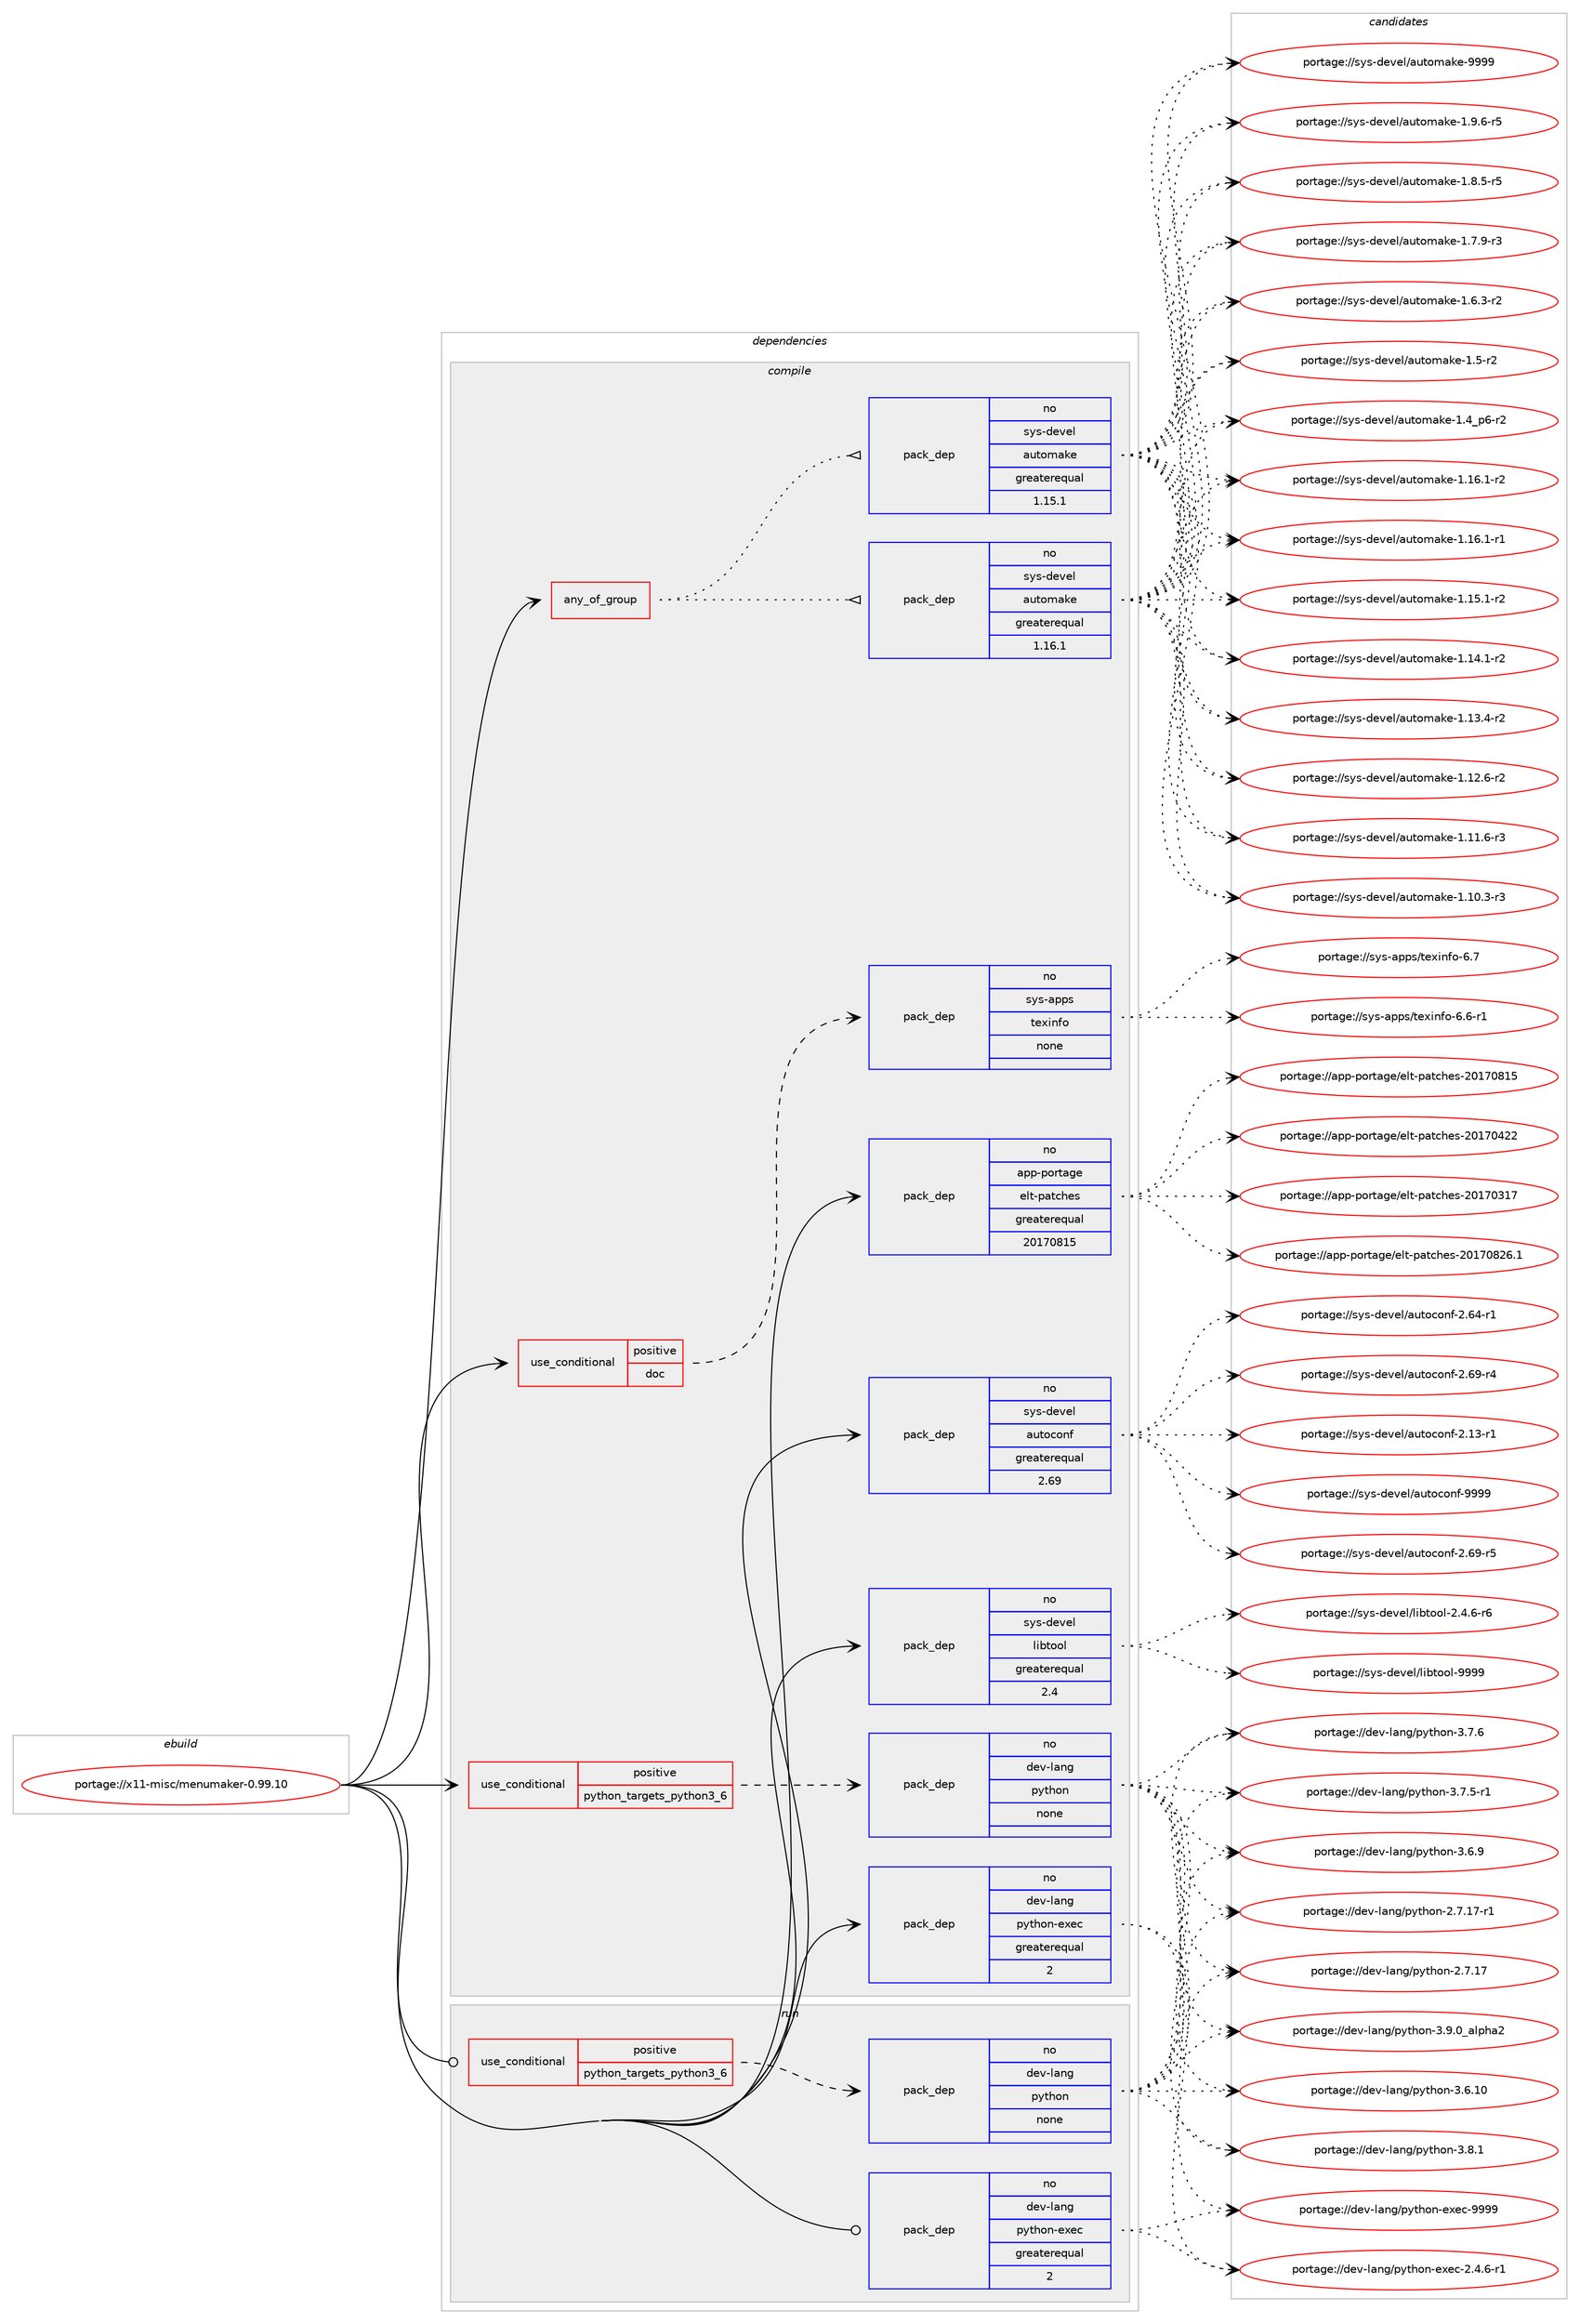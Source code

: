 digraph prolog {

# *************
# Graph options
# *************

newrank=true;
concentrate=true;
compound=true;
graph [rankdir=LR,fontname=Helvetica,fontsize=10,ranksep=1.5];#, ranksep=2.5, nodesep=0.2];
edge  [arrowhead=vee];
node  [fontname=Helvetica,fontsize=10];

# **********
# The ebuild
# **********

subgraph cluster_leftcol {
color=gray;
rank=same;
label=<<i>ebuild</i>>;
id [label="portage://x11-misc/menumaker-0.99.10", color=red, width=4, href="../x11-misc/menumaker-0.99.10.svg"];
}

# ****************
# The dependencies
# ****************

subgraph cluster_midcol {
color=gray;
label=<<i>dependencies</i>>;
subgraph cluster_compile {
fillcolor="#eeeeee";
style=filled;
label=<<i>compile</i>>;
subgraph any215 {
dependency13936 [label=<<TABLE BORDER="0" CELLBORDER="1" CELLSPACING="0" CELLPADDING="4"><TR><TD CELLPADDING="10">any_of_group</TD></TR></TABLE>>, shape=none, color=red];subgraph pack11767 {
dependency13937 [label=<<TABLE BORDER="0" CELLBORDER="1" CELLSPACING="0" CELLPADDING="4" WIDTH="220"><TR><TD ROWSPAN="6" CELLPADDING="30">pack_dep</TD></TR><TR><TD WIDTH="110">no</TD></TR><TR><TD>sys-devel</TD></TR><TR><TD>automake</TD></TR><TR><TD>greaterequal</TD></TR><TR><TD>1.16.1</TD></TR></TABLE>>, shape=none, color=blue];
}
dependency13936:e -> dependency13937:w [weight=20,style="dotted",arrowhead="oinv"];
subgraph pack11768 {
dependency13938 [label=<<TABLE BORDER="0" CELLBORDER="1" CELLSPACING="0" CELLPADDING="4" WIDTH="220"><TR><TD ROWSPAN="6" CELLPADDING="30">pack_dep</TD></TR><TR><TD WIDTH="110">no</TD></TR><TR><TD>sys-devel</TD></TR><TR><TD>automake</TD></TR><TR><TD>greaterequal</TD></TR><TR><TD>1.15.1</TD></TR></TABLE>>, shape=none, color=blue];
}
dependency13936:e -> dependency13938:w [weight=20,style="dotted",arrowhead="oinv"];
}
id:e -> dependency13936:w [weight=20,style="solid",arrowhead="vee"];
subgraph cond1942 {
dependency13939 [label=<<TABLE BORDER="0" CELLBORDER="1" CELLSPACING="0" CELLPADDING="4"><TR><TD ROWSPAN="3" CELLPADDING="10">use_conditional</TD></TR><TR><TD>positive</TD></TR><TR><TD>doc</TD></TR></TABLE>>, shape=none, color=red];
subgraph pack11769 {
dependency13940 [label=<<TABLE BORDER="0" CELLBORDER="1" CELLSPACING="0" CELLPADDING="4" WIDTH="220"><TR><TD ROWSPAN="6" CELLPADDING="30">pack_dep</TD></TR><TR><TD WIDTH="110">no</TD></TR><TR><TD>sys-apps</TD></TR><TR><TD>texinfo</TD></TR><TR><TD>none</TD></TR><TR><TD></TD></TR></TABLE>>, shape=none, color=blue];
}
dependency13939:e -> dependency13940:w [weight=20,style="dashed",arrowhead="vee"];
}
id:e -> dependency13939:w [weight=20,style="solid",arrowhead="vee"];
subgraph cond1943 {
dependency13941 [label=<<TABLE BORDER="0" CELLBORDER="1" CELLSPACING="0" CELLPADDING="4"><TR><TD ROWSPAN="3" CELLPADDING="10">use_conditional</TD></TR><TR><TD>positive</TD></TR><TR><TD>python_targets_python3_6</TD></TR></TABLE>>, shape=none, color=red];
subgraph pack11770 {
dependency13942 [label=<<TABLE BORDER="0" CELLBORDER="1" CELLSPACING="0" CELLPADDING="4" WIDTH="220"><TR><TD ROWSPAN="6" CELLPADDING="30">pack_dep</TD></TR><TR><TD WIDTH="110">no</TD></TR><TR><TD>dev-lang</TD></TR><TR><TD>python</TD></TR><TR><TD>none</TD></TR><TR><TD></TD></TR></TABLE>>, shape=none, color=blue];
}
dependency13941:e -> dependency13942:w [weight=20,style="dashed",arrowhead="vee"];
}
id:e -> dependency13941:w [weight=20,style="solid",arrowhead="vee"];
subgraph pack11771 {
dependency13943 [label=<<TABLE BORDER="0" CELLBORDER="1" CELLSPACING="0" CELLPADDING="4" WIDTH="220"><TR><TD ROWSPAN="6" CELLPADDING="30">pack_dep</TD></TR><TR><TD WIDTH="110">no</TD></TR><TR><TD>app-portage</TD></TR><TR><TD>elt-patches</TD></TR><TR><TD>greaterequal</TD></TR><TR><TD>20170815</TD></TR></TABLE>>, shape=none, color=blue];
}
id:e -> dependency13943:w [weight=20,style="solid",arrowhead="vee"];
subgraph pack11772 {
dependency13944 [label=<<TABLE BORDER="0" CELLBORDER="1" CELLSPACING="0" CELLPADDING="4" WIDTH="220"><TR><TD ROWSPAN="6" CELLPADDING="30">pack_dep</TD></TR><TR><TD WIDTH="110">no</TD></TR><TR><TD>dev-lang</TD></TR><TR><TD>python-exec</TD></TR><TR><TD>greaterequal</TD></TR><TR><TD>2</TD></TR></TABLE>>, shape=none, color=blue];
}
id:e -> dependency13944:w [weight=20,style="solid",arrowhead="vee"];
subgraph pack11773 {
dependency13945 [label=<<TABLE BORDER="0" CELLBORDER="1" CELLSPACING="0" CELLPADDING="4" WIDTH="220"><TR><TD ROWSPAN="6" CELLPADDING="30">pack_dep</TD></TR><TR><TD WIDTH="110">no</TD></TR><TR><TD>sys-devel</TD></TR><TR><TD>autoconf</TD></TR><TR><TD>greaterequal</TD></TR><TR><TD>2.69</TD></TR></TABLE>>, shape=none, color=blue];
}
id:e -> dependency13945:w [weight=20,style="solid",arrowhead="vee"];
subgraph pack11774 {
dependency13946 [label=<<TABLE BORDER="0" CELLBORDER="1" CELLSPACING="0" CELLPADDING="4" WIDTH="220"><TR><TD ROWSPAN="6" CELLPADDING="30">pack_dep</TD></TR><TR><TD WIDTH="110">no</TD></TR><TR><TD>sys-devel</TD></TR><TR><TD>libtool</TD></TR><TR><TD>greaterequal</TD></TR><TR><TD>2.4</TD></TR></TABLE>>, shape=none, color=blue];
}
id:e -> dependency13946:w [weight=20,style="solid",arrowhead="vee"];
}
subgraph cluster_compileandrun {
fillcolor="#eeeeee";
style=filled;
label=<<i>compile and run</i>>;
}
subgraph cluster_run {
fillcolor="#eeeeee";
style=filled;
label=<<i>run</i>>;
subgraph cond1944 {
dependency13947 [label=<<TABLE BORDER="0" CELLBORDER="1" CELLSPACING="0" CELLPADDING="4"><TR><TD ROWSPAN="3" CELLPADDING="10">use_conditional</TD></TR><TR><TD>positive</TD></TR><TR><TD>python_targets_python3_6</TD></TR></TABLE>>, shape=none, color=red];
subgraph pack11775 {
dependency13948 [label=<<TABLE BORDER="0" CELLBORDER="1" CELLSPACING="0" CELLPADDING="4" WIDTH="220"><TR><TD ROWSPAN="6" CELLPADDING="30">pack_dep</TD></TR><TR><TD WIDTH="110">no</TD></TR><TR><TD>dev-lang</TD></TR><TR><TD>python</TD></TR><TR><TD>none</TD></TR><TR><TD></TD></TR></TABLE>>, shape=none, color=blue];
}
dependency13947:e -> dependency13948:w [weight=20,style="dashed",arrowhead="vee"];
}
id:e -> dependency13947:w [weight=20,style="solid",arrowhead="odot"];
subgraph pack11776 {
dependency13949 [label=<<TABLE BORDER="0" CELLBORDER="1" CELLSPACING="0" CELLPADDING="4" WIDTH="220"><TR><TD ROWSPAN="6" CELLPADDING="30">pack_dep</TD></TR><TR><TD WIDTH="110">no</TD></TR><TR><TD>dev-lang</TD></TR><TR><TD>python-exec</TD></TR><TR><TD>greaterequal</TD></TR><TR><TD>2</TD></TR></TABLE>>, shape=none, color=blue];
}
id:e -> dependency13949:w [weight=20,style="solid",arrowhead="odot"];
}
}

# **************
# The candidates
# **************

subgraph cluster_choices {
rank=same;
color=gray;
label=<<i>candidates</i>>;

subgraph choice11767 {
color=black;
nodesep=1;
choice115121115451001011181011084797117116111109971071014557575757 [label="portage://sys-devel/automake-9999", color=red, width=4,href="../sys-devel/automake-9999.svg"];
choice115121115451001011181011084797117116111109971071014549465746544511453 [label="portage://sys-devel/automake-1.9.6-r5", color=red, width=4,href="../sys-devel/automake-1.9.6-r5.svg"];
choice115121115451001011181011084797117116111109971071014549465646534511453 [label="portage://sys-devel/automake-1.8.5-r5", color=red, width=4,href="../sys-devel/automake-1.8.5-r5.svg"];
choice115121115451001011181011084797117116111109971071014549465546574511451 [label="portage://sys-devel/automake-1.7.9-r3", color=red, width=4,href="../sys-devel/automake-1.7.9-r3.svg"];
choice115121115451001011181011084797117116111109971071014549465446514511450 [label="portage://sys-devel/automake-1.6.3-r2", color=red, width=4,href="../sys-devel/automake-1.6.3-r2.svg"];
choice11512111545100101118101108479711711611110997107101454946534511450 [label="portage://sys-devel/automake-1.5-r2", color=red, width=4,href="../sys-devel/automake-1.5-r2.svg"];
choice115121115451001011181011084797117116111109971071014549465295112544511450 [label="portage://sys-devel/automake-1.4_p6-r2", color=red, width=4,href="../sys-devel/automake-1.4_p6-r2.svg"];
choice11512111545100101118101108479711711611110997107101454946495446494511450 [label="portage://sys-devel/automake-1.16.1-r2", color=red, width=4,href="../sys-devel/automake-1.16.1-r2.svg"];
choice11512111545100101118101108479711711611110997107101454946495446494511449 [label="portage://sys-devel/automake-1.16.1-r1", color=red, width=4,href="../sys-devel/automake-1.16.1-r1.svg"];
choice11512111545100101118101108479711711611110997107101454946495346494511450 [label="portage://sys-devel/automake-1.15.1-r2", color=red, width=4,href="../sys-devel/automake-1.15.1-r2.svg"];
choice11512111545100101118101108479711711611110997107101454946495246494511450 [label="portage://sys-devel/automake-1.14.1-r2", color=red, width=4,href="../sys-devel/automake-1.14.1-r2.svg"];
choice11512111545100101118101108479711711611110997107101454946495146524511450 [label="portage://sys-devel/automake-1.13.4-r2", color=red, width=4,href="../sys-devel/automake-1.13.4-r2.svg"];
choice11512111545100101118101108479711711611110997107101454946495046544511450 [label="portage://sys-devel/automake-1.12.6-r2", color=red, width=4,href="../sys-devel/automake-1.12.6-r2.svg"];
choice11512111545100101118101108479711711611110997107101454946494946544511451 [label="portage://sys-devel/automake-1.11.6-r3", color=red, width=4,href="../sys-devel/automake-1.11.6-r3.svg"];
choice11512111545100101118101108479711711611110997107101454946494846514511451 [label="portage://sys-devel/automake-1.10.3-r3", color=red, width=4,href="../sys-devel/automake-1.10.3-r3.svg"];
dependency13937:e -> choice115121115451001011181011084797117116111109971071014557575757:w [style=dotted,weight="100"];
dependency13937:e -> choice115121115451001011181011084797117116111109971071014549465746544511453:w [style=dotted,weight="100"];
dependency13937:e -> choice115121115451001011181011084797117116111109971071014549465646534511453:w [style=dotted,weight="100"];
dependency13937:e -> choice115121115451001011181011084797117116111109971071014549465546574511451:w [style=dotted,weight="100"];
dependency13937:e -> choice115121115451001011181011084797117116111109971071014549465446514511450:w [style=dotted,weight="100"];
dependency13937:e -> choice11512111545100101118101108479711711611110997107101454946534511450:w [style=dotted,weight="100"];
dependency13937:e -> choice115121115451001011181011084797117116111109971071014549465295112544511450:w [style=dotted,weight="100"];
dependency13937:e -> choice11512111545100101118101108479711711611110997107101454946495446494511450:w [style=dotted,weight="100"];
dependency13937:e -> choice11512111545100101118101108479711711611110997107101454946495446494511449:w [style=dotted,weight="100"];
dependency13937:e -> choice11512111545100101118101108479711711611110997107101454946495346494511450:w [style=dotted,weight="100"];
dependency13937:e -> choice11512111545100101118101108479711711611110997107101454946495246494511450:w [style=dotted,weight="100"];
dependency13937:e -> choice11512111545100101118101108479711711611110997107101454946495146524511450:w [style=dotted,weight="100"];
dependency13937:e -> choice11512111545100101118101108479711711611110997107101454946495046544511450:w [style=dotted,weight="100"];
dependency13937:e -> choice11512111545100101118101108479711711611110997107101454946494946544511451:w [style=dotted,weight="100"];
dependency13937:e -> choice11512111545100101118101108479711711611110997107101454946494846514511451:w [style=dotted,weight="100"];
}
subgraph choice11768 {
color=black;
nodesep=1;
choice115121115451001011181011084797117116111109971071014557575757 [label="portage://sys-devel/automake-9999", color=red, width=4,href="../sys-devel/automake-9999.svg"];
choice115121115451001011181011084797117116111109971071014549465746544511453 [label="portage://sys-devel/automake-1.9.6-r5", color=red, width=4,href="../sys-devel/automake-1.9.6-r5.svg"];
choice115121115451001011181011084797117116111109971071014549465646534511453 [label="portage://sys-devel/automake-1.8.5-r5", color=red, width=4,href="../sys-devel/automake-1.8.5-r5.svg"];
choice115121115451001011181011084797117116111109971071014549465546574511451 [label="portage://sys-devel/automake-1.7.9-r3", color=red, width=4,href="../sys-devel/automake-1.7.9-r3.svg"];
choice115121115451001011181011084797117116111109971071014549465446514511450 [label="portage://sys-devel/automake-1.6.3-r2", color=red, width=4,href="../sys-devel/automake-1.6.3-r2.svg"];
choice11512111545100101118101108479711711611110997107101454946534511450 [label="portage://sys-devel/automake-1.5-r2", color=red, width=4,href="../sys-devel/automake-1.5-r2.svg"];
choice115121115451001011181011084797117116111109971071014549465295112544511450 [label="portage://sys-devel/automake-1.4_p6-r2", color=red, width=4,href="../sys-devel/automake-1.4_p6-r2.svg"];
choice11512111545100101118101108479711711611110997107101454946495446494511450 [label="portage://sys-devel/automake-1.16.1-r2", color=red, width=4,href="../sys-devel/automake-1.16.1-r2.svg"];
choice11512111545100101118101108479711711611110997107101454946495446494511449 [label="portage://sys-devel/automake-1.16.1-r1", color=red, width=4,href="../sys-devel/automake-1.16.1-r1.svg"];
choice11512111545100101118101108479711711611110997107101454946495346494511450 [label="portage://sys-devel/automake-1.15.1-r2", color=red, width=4,href="../sys-devel/automake-1.15.1-r2.svg"];
choice11512111545100101118101108479711711611110997107101454946495246494511450 [label="portage://sys-devel/automake-1.14.1-r2", color=red, width=4,href="../sys-devel/automake-1.14.1-r2.svg"];
choice11512111545100101118101108479711711611110997107101454946495146524511450 [label="portage://sys-devel/automake-1.13.4-r2", color=red, width=4,href="../sys-devel/automake-1.13.4-r2.svg"];
choice11512111545100101118101108479711711611110997107101454946495046544511450 [label="portage://sys-devel/automake-1.12.6-r2", color=red, width=4,href="../sys-devel/automake-1.12.6-r2.svg"];
choice11512111545100101118101108479711711611110997107101454946494946544511451 [label="portage://sys-devel/automake-1.11.6-r3", color=red, width=4,href="../sys-devel/automake-1.11.6-r3.svg"];
choice11512111545100101118101108479711711611110997107101454946494846514511451 [label="portage://sys-devel/automake-1.10.3-r3", color=red, width=4,href="../sys-devel/automake-1.10.3-r3.svg"];
dependency13938:e -> choice115121115451001011181011084797117116111109971071014557575757:w [style=dotted,weight="100"];
dependency13938:e -> choice115121115451001011181011084797117116111109971071014549465746544511453:w [style=dotted,weight="100"];
dependency13938:e -> choice115121115451001011181011084797117116111109971071014549465646534511453:w [style=dotted,weight="100"];
dependency13938:e -> choice115121115451001011181011084797117116111109971071014549465546574511451:w [style=dotted,weight="100"];
dependency13938:e -> choice115121115451001011181011084797117116111109971071014549465446514511450:w [style=dotted,weight="100"];
dependency13938:e -> choice11512111545100101118101108479711711611110997107101454946534511450:w [style=dotted,weight="100"];
dependency13938:e -> choice115121115451001011181011084797117116111109971071014549465295112544511450:w [style=dotted,weight="100"];
dependency13938:e -> choice11512111545100101118101108479711711611110997107101454946495446494511450:w [style=dotted,weight="100"];
dependency13938:e -> choice11512111545100101118101108479711711611110997107101454946495446494511449:w [style=dotted,weight="100"];
dependency13938:e -> choice11512111545100101118101108479711711611110997107101454946495346494511450:w [style=dotted,weight="100"];
dependency13938:e -> choice11512111545100101118101108479711711611110997107101454946495246494511450:w [style=dotted,weight="100"];
dependency13938:e -> choice11512111545100101118101108479711711611110997107101454946495146524511450:w [style=dotted,weight="100"];
dependency13938:e -> choice11512111545100101118101108479711711611110997107101454946495046544511450:w [style=dotted,weight="100"];
dependency13938:e -> choice11512111545100101118101108479711711611110997107101454946494946544511451:w [style=dotted,weight="100"];
dependency13938:e -> choice11512111545100101118101108479711711611110997107101454946494846514511451:w [style=dotted,weight="100"];
}
subgraph choice11769 {
color=black;
nodesep=1;
choice11512111545971121121154711610112010511010211145544655 [label="portage://sys-apps/texinfo-6.7", color=red, width=4,href="../sys-apps/texinfo-6.7.svg"];
choice115121115459711211211547116101120105110102111455446544511449 [label="portage://sys-apps/texinfo-6.6-r1", color=red, width=4,href="../sys-apps/texinfo-6.6-r1.svg"];
dependency13940:e -> choice11512111545971121121154711610112010511010211145544655:w [style=dotted,weight="100"];
dependency13940:e -> choice115121115459711211211547116101120105110102111455446544511449:w [style=dotted,weight="100"];
}
subgraph choice11770 {
color=black;
nodesep=1;
choice10010111845108971101034711212111610411111045514657464895971081121049750 [label="portage://dev-lang/python-3.9.0_alpha2", color=red, width=4,href="../dev-lang/python-3.9.0_alpha2.svg"];
choice100101118451089711010347112121116104111110455146564649 [label="portage://dev-lang/python-3.8.1", color=red, width=4,href="../dev-lang/python-3.8.1.svg"];
choice100101118451089711010347112121116104111110455146554654 [label="portage://dev-lang/python-3.7.6", color=red, width=4,href="../dev-lang/python-3.7.6.svg"];
choice1001011184510897110103471121211161041111104551465546534511449 [label="portage://dev-lang/python-3.7.5-r1", color=red, width=4,href="../dev-lang/python-3.7.5-r1.svg"];
choice100101118451089711010347112121116104111110455146544657 [label="portage://dev-lang/python-3.6.9", color=red, width=4,href="../dev-lang/python-3.6.9.svg"];
choice10010111845108971101034711212111610411111045514654464948 [label="portage://dev-lang/python-3.6.10", color=red, width=4,href="../dev-lang/python-3.6.10.svg"];
choice100101118451089711010347112121116104111110455046554649554511449 [label="portage://dev-lang/python-2.7.17-r1", color=red, width=4,href="../dev-lang/python-2.7.17-r1.svg"];
choice10010111845108971101034711212111610411111045504655464955 [label="portage://dev-lang/python-2.7.17", color=red, width=4,href="../dev-lang/python-2.7.17.svg"];
dependency13942:e -> choice10010111845108971101034711212111610411111045514657464895971081121049750:w [style=dotted,weight="100"];
dependency13942:e -> choice100101118451089711010347112121116104111110455146564649:w [style=dotted,weight="100"];
dependency13942:e -> choice100101118451089711010347112121116104111110455146554654:w [style=dotted,weight="100"];
dependency13942:e -> choice1001011184510897110103471121211161041111104551465546534511449:w [style=dotted,weight="100"];
dependency13942:e -> choice100101118451089711010347112121116104111110455146544657:w [style=dotted,weight="100"];
dependency13942:e -> choice10010111845108971101034711212111610411111045514654464948:w [style=dotted,weight="100"];
dependency13942:e -> choice100101118451089711010347112121116104111110455046554649554511449:w [style=dotted,weight="100"];
dependency13942:e -> choice10010111845108971101034711212111610411111045504655464955:w [style=dotted,weight="100"];
}
subgraph choice11771 {
color=black;
nodesep=1;
choice971121124511211111411697103101471011081164511297116991041011154550484955485650544649 [label="portage://app-portage/elt-patches-20170826.1", color=red, width=4,href="../app-portage/elt-patches-20170826.1.svg"];
choice97112112451121111141169710310147101108116451129711699104101115455048495548564953 [label="portage://app-portage/elt-patches-20170815", color=red, width=4,href="../app-portage/elt-patches-20170815.svg"];
choice97112112451121111141169710310147101108116451129711699104101115455048495548525050 [label="portage://app-portage/elt-patches-20170422", color=red, width=4,href="../app-portage/elt-patches-20170422.svg"];
choice97112112451121111141169710310147101108116451129711699104101115455048495548514955 [label="portage://app-portage/elt-patches-20170317", color=red, width=4,href="../app-portage/elt-patches-20170317.svg"];
dependency13943:e -> choice971121124511211111411697103101471011081164511297116991041011154550484955485650544649:w [style=dotted,weight="100"];
dependency13943:e -> choice97112112451121111141169710310147101108116451129711699104101115455048495548564953:w [style=dotted,weight="100"];
dependency13943:e -> choice97112112451121111141169710310147101108116451129711699104101115455048495548525050:w [style=dotted,weight="100"];
dependency13943:e -> choice97112112451121111141169710310147101108116451129711699104101115455048495548514955:w [style=dotted,weight="100"];
}
subgraph choice11772 {
color=black;
nodesep=1;
choice10010111845108971101034711212111610411111045101120101994557575757 [label="portage://dev-lang/python-exec-9999", color=red, width=4,href="../dev-lang/python-exec-9999.svg"];
choice10010111845108971101034711212111610411111045101120101994550465246544511449 [label="portage://dev-lang/python-exec-2.4.6-r1", color=red, width=4,href="../dev-lang/python-exec-2.4.6-r1.svg"];
dependency13944:e -> choice10010111845108971101034711212111610411111045101120101994557575757:w [style=dotted,weight="100"];
dependency13944:e -> choice10010111845108971101034711212111610411111045101120101994550465246544511449:w [style=dotted,weight="100"];
}
subgraph choice11773 {
color=black;
nodesep=1;
choice115121115451001011181011084797117116111991111101024557575757 [label="portage://sys-devel/autoconf-9999", color=red, width=4,href="../sys-devel/autoconf-9999.svg"];
choice1151211154510010111810110847971171161119911111010245504654574511453 [label="portage://sys-devel/autoconf-2.69-r5", color=red, width=4,href="../sys-devel/autoconf-2.69-r5.svg"];
choice1151211154510010111810110847971171161119911111010245504654574511452 [label="portage://sys-devel/autoconf-2.69-r4", color=red, width=4,href="../sys-devel/autoconf-2.69-r4.svg"];
choice1151211154510010111810110847971171161119911111010245504654524511449 [label="portage://sys-devel/autoconf-2.64-r1", color=red, width=4,href="../sys-devel/autoconf-2.64-r1.svg"];
choice1151211154510010111810110847971171161119911111010245504649514511449 [label="portage://sys-devel/autoconf-2.13-r1", color=red, width=4,href="../sys-devel/autoconf-2.13-r1.svg"];
dependency13945:e -> choice115121115451001011181011084797117116111991111101024557575757:w [style=dotted,weight="100"];
dependency13945:e -> choice1151211154510010111810110847971171161119911111010245504654574511453:w [style=dotted,weight="100"];
dependency13945:e -> choice1151211154510010111810110847971171161119911111010245504654574511452:w [style=dotted,weight="100"];
dependency13945:e -> choice1151211154510010111810110847971171161119911111010245504654524511449:w [style=dotted,weight="100"];
dependency13945:e -> choice1151211154510010111810110847971171161119911111010245504649514511449:w [style=dotted,weight="100"];
}
subgraph choice11774 {
color=black;
nodesep=1;
choice1151211154510010111810110847108105981161111111084557575757 [label="portage://sys-devel/libtool-9999", color=red, width=4,href="../sys-devel/libtool-9999.svg"];
choice1151211154510010111810110847108105981161111111084550465246544511454 [label="portage://sys-devel/libtool-2.4.6-r6", color=red, width=4,href="../sys-devel/libtool-2.4.6-r6.svg"];
dependency13946:e -> choice1151211154510010111810110847108105981161111111084557575757:w [style=dotted,weight="100"];
dependency13946:e -> choice1151211154510010111810110847108105981161111111084550465246544511454:w [style=dotted,weight="100"];
}
subgraph choice11775 {
color=black;
nodesep=1;
choice10010111845108971101034711212111610411111045514657464895971081121049750 [label="portage://dev-lang/python-3.9.0_alpha2", color=red, width=4,href="../dev-lang/python-3.9.0_alpha2.svg"];
choice100101118451089711010347112121116104111110455146564649 [label="portage://dev-lang/python-3.8.1", color=red, width=4,href="../dev-lang/python-3.8.1.svg"];
choice100101118451089711010347112121116104111110455146554654 [label="portage://dev-lang/python-3.7.6", color=red, width=4,href="../dev-lang/python-3.7.6.svg"];
choice1001011184510897110103471121211161041111104551465546534511449 [label="portage://dev-lang/python-3.7.5-r1", color=red, width=4,href="../dev-lang/python-3.7.5-r1.svg"];
choice100101118451089711010347112121116104111110455146544657 [label="portage://dev-lang/python-3.6.9", color=red, width=4,href="../dev-lang/python-3.6.9.svg"];
choice10010111845108971101034711212111610411111045514654464948 [label="portage://dev-lang/python-3.6.10", color=red, width=4,href="../dev-lang/python-3.6.10.svg"];
choice100101118451089711010347112121116104111110455046554649554511449 [label="portage://dev-lang/python-2.7.17-r1", color=red, width=4,href="../dev-lang/python-2.7.17-r1.svg"];
choice10010111845108971101034711212111610411111045504655464955 [label="portage://dev-lang/python-2.7.17", color=red, width=4,href="../dev-lang/python-2.7.17.svg"];
dependency13948:e -> choice10010111845108971101034711212111610411111045514657464895971081121049750:w [style=dotted,weight="100"];
dependency13948:e -> choice100101118451089711010347112121116104111110455146564649:w [style=dotted,weight="100"];
dependency13948:e -> choice100101118451089711010347112121116104111110455146554654:w [style=dotted,weight="100"];
dependency13948:e -> choice1001011184510897110103471121211161041111104551465546534511449:w [style=dotted,weight="100"];
dependency13948:e -> choice100101118451089711010347112121116104111110455146544657:w [style=dotted,weight="100"];
dependency13948:e -> choice10010111845108971101034711212111610411111045514654464948:w [style=dotted,weight="100"];
dependency13948:e -> choice100101118451089711010347112121116104111110455046554649554511449:w [style=dotted,weight="100"];
dependency13948:e -> choice10010111845108971101034711212111610411111045504655464955:w [style=dotted,weight="100"];
}
subgraph choice11776 {
color=black;
nodesep=1;
choice10010111845108971101034711212111610411111045101120101994557575757 [label="portage://dev-lang/python-exec-9999", color=red, width=4,href="../dev-lang/python-exec-9999.svg"];
choice10010111845108971101034711212111610411111045101120101994550465246544511449 [label="portage://dev-lang/python-exec-2.4.6-r1", color=red, width=4,href="../dev-lang/python-exec-2.4.6-r1.svg"];
dependency13949:e -> choice10010111845108971101034711212111610411111045101120101994557575757:w [style=dotted,weight="100"];
dependency13949:e -> choice10010111845108971101034711212111610411111045101120101994550465246544511449:w [style=dotted,weight="100"];
}
}

}
